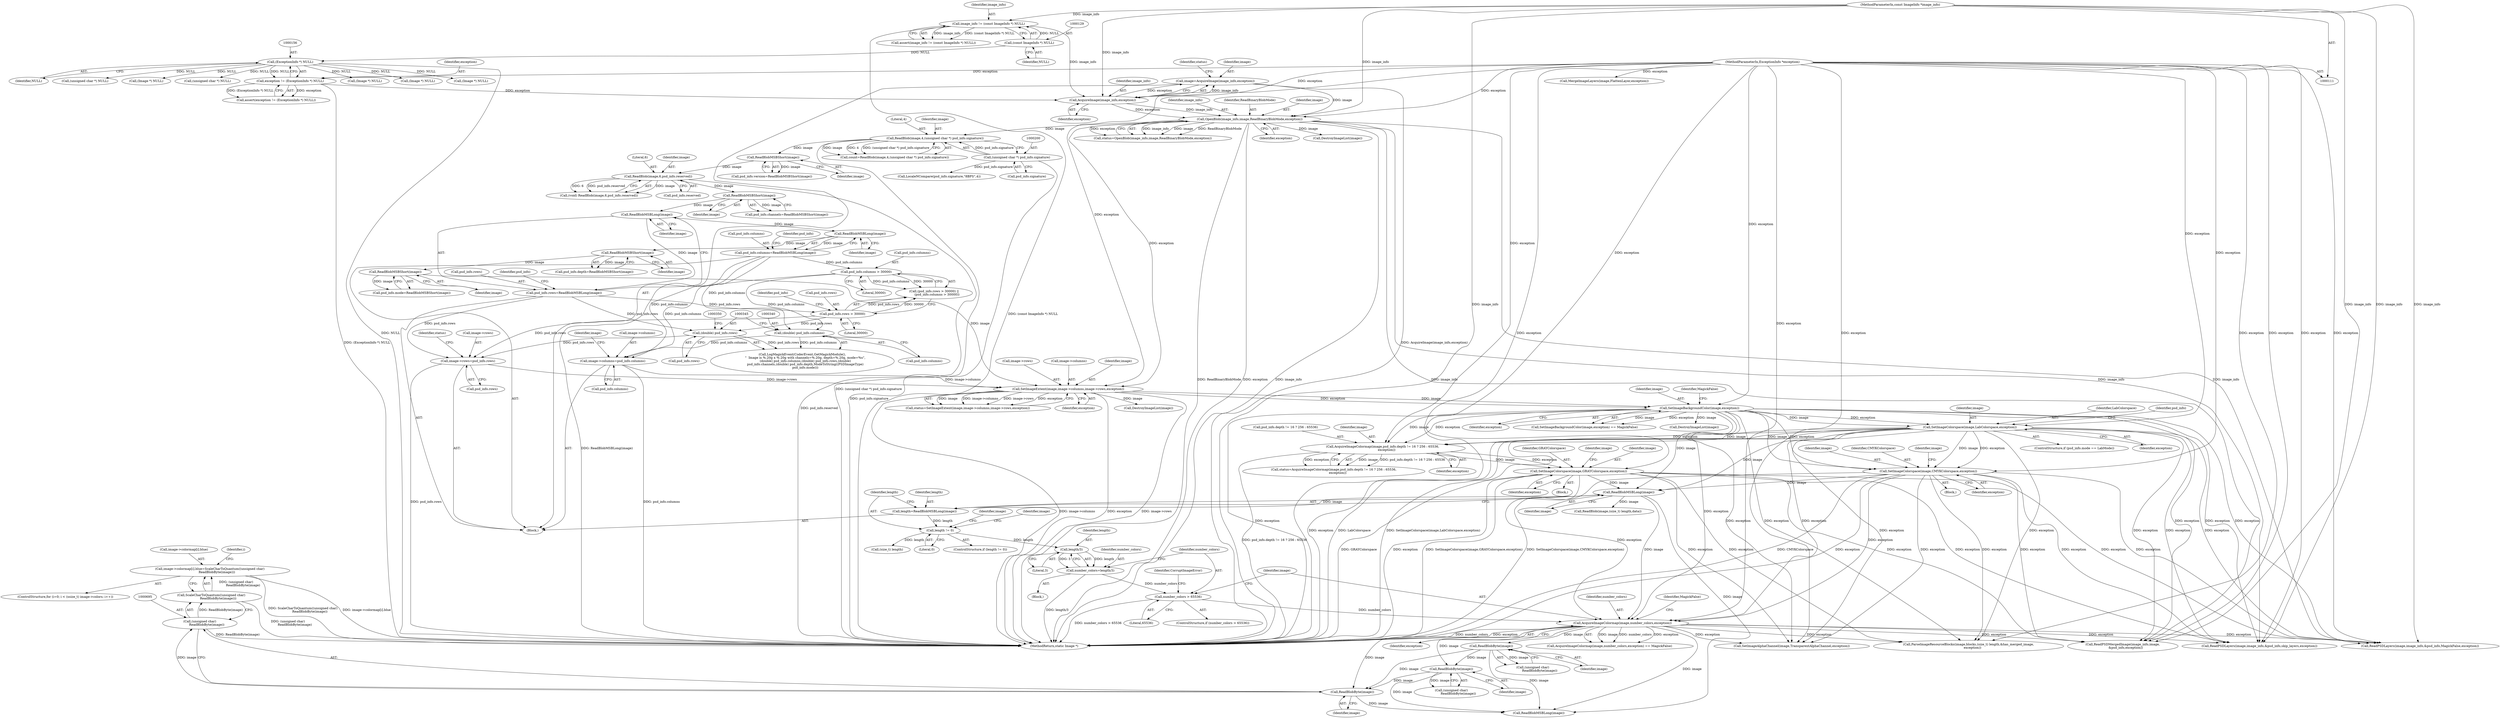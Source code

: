 digraph "0_ImageMagick_4b1b9c0522628887195bad3a6723f7000b0c9a58@array" {
"1000685" [label="(Call,image->colormap[i].blue=ScaleCharToQuantum((unsigned char)\n              ReadBlobByte(image)))"];
"1000693" [label="(Call,ScaleCharToQuantum((unsigned char)\n              ReadBlobByte(image)))"];
"1000694" [label="(Call,(unsigned char)\n              ReadBlobByte(image))"];
"1000696" [label="(Call,ReadBlobByte(image))"];
"1000612" [label="(Call,AcquireImageColormap(image,number_colors,exception))"];
"1000535" [label="(Call,ReadBlobMSBLong(image))"];
"1000436" [label="(Call,SetImageColorspace(image,CMYKColorspace,exception))"];
"1000406" [label="(Call,SetImageBackgroundColor(image,exception))"];
"1000388" [label="(Call,SetImageExtent(image,image->columns,image->rows,exception))"];
"1000325" [label="(Call,ReadBlobMSBShort(image))"];
"1000298" [label="(Call,ReadBlobMSBShort(image))"];
"1000271" [label="(Call,ReadBlobMSBLong(image))"];
"1000265" [label="(Call,ReadBlobMSBLong(image))"];
"1000250" [label="(Call,ReadBlobMSBShort(image))"];
"1000240" [label="(Call,ReadBlob(image,6,psd_info.reserved))"];
"1000208" [label="(Call,ReadBlobMSBShort(image))"];
"1000196" [label="(Call,ReadBlob(image,4,(unsigned char *) psd_info.signature))"];
"1000171" [label="(Call,OpenBlob(image_info,image,ReadBinaryBlobMode,exception))"];
"1000166" [label="(Call,AcquireImage(image_info,exception))"];
"1000126" [label="(Call,image_info != (const ImageInfo *) NULL)"];
"1000112" [label="(MethodParameterIn,const ImageInfo *image_info)"];
"1000128" [label="(Call,(const ImageInfo *) NULL)"];
"1000153" [label="(Call,exception != (ExceptionInfo *) NULL)"];
"1000113" [label="(MethodParameterIn,ExceptionInfo *exception)"];
"1000155" [label="(Call,(ExceptionInfo *) NULL)"];
"1000164" [label="(Call,image=AcquireImage(image_info,exception))"];
"1000199" [label="(Call,(unsigned char *) psd_info.signature)"];
"1000372" [label="(Call,image->columns=psd_info.columns)"];
"1000286" [label="(Call,psd_info.columns > 30000)"];
"1000267" [label="(Call,psd_info.columns=ReadBlobMSBLong(image))"];
"1000339" [label="(Call,(double) psd_info.columns)"];
"1000379" [label="(Call,image->rows=psd_info.rows)"];
"1000281" [label="(Call,psd_info.rows > 30000)"];
"1000261" [label="(Call,psd_info.rows=ReadBlobMSBLong(image))"];
"1000344" [label="(Call,(double) psd_info.rows)"];
"1000425" [label="(Call,SetImageColorspace(image,LabColorspace,exception))"];
"1000504" [label="(Call,SetImageColorspace(image,GRAYColorspace,exception))"];
"1000474" [label="(Call,AcquireImageColormap(image,psd_info.depth != 16 ? 256 : 65536,\n        exception))"];
"1000604" [label="(Call,number_colors > 65536)"];
"1000598" [label="(Call,number_colors=length/3)"];
"1000600" [label="(Call,length/3)"];
"1000538" [label="(Call,length != 0)"];
"1000533" [label="(Call,length=ReadBlobMSBLong(image))"];
"1000670" [label="(Call,ReadBlobByte(image))"];
"1000644" [label="(Call,ReadBlobByte(image))"];
"1000600" [label="(Call,length/3)"];
"1000204" [label="(Call,psd_info.version=ReadBlobMSBShort(image))"];
"1000583" [label="(Call,ReadBlob(image,(size_t) length,data))"];
"1000438" [label="(Identifier,CMYKColorspace)"];
"1000172" [label="(Identifier,image_info)"];
"1000615" [label="(Identifier,exception)"];
"1000435" [label="(Block,)"];
"1000281" [label="(Call,psd_info.rows > 30000)"];
"1000113" [label="(MethodParameterIn,ExceptionInfo *exception)"];
"1000604" [label="(Call,number_colors > 65536)"];
"1000130" [label="(Identifier,NULL)"];
"1000268" [label="(Call,psd_info.columns)"];
"1000251" [label="(Identifier,image)"];
"1000196" [label="(Call,ReadBlob(image,4,(unsigned char *) psd_info.signature))"];
"1000242" [label="(Literal,6)"];
"1000271" [label="(Call,ReadBlobMSBLong(image))"];
"1000194" [label="(Call,count=ReadBlob(image,4,(unsigned char *) psd_info.signature))"];
"1000175" [label="(Identifier,exception)"];
"1000198" [label="(Literal,4)"];
"1000407" [label="(Identifier,image)"];
"1000603" [label="(ControlStructure,if (number_colors > 65536))"];
"1000694" [label="(Call,(unsigned char)\n              ReadBlobByte(image))"];
"1000419" [label="(ControlStructure,if (psd_info.mode == LabMode))"];
"1000388" [label="(Call,SetImageExtent(image,image->columns,image->rows,exception))"];
"1000436" [label="(Call,SetImageColorspace(image,CMYKColorspace,exception))"];
"1000280" [label="(Call,(psd_info.rows > 30000) ||\n      (psd_info.columns > 30000))"];
"1000504" [label="(Call,SetImageColorspace(image,GRAYColorspace,exception))"];
"1000596" [label="(Block,)"];
"1000321" [label="(Call,psd_info.mode=ReadBlobMSBShort(image))"];
"1000262" [label="(Call,psd_info.rows)"];
"1001026" [label="(Call,SetImageAlphaChannel(image,TransparentAlphaChannel,exception))"];
"1000285" [label="(Literal,30000)"];
"1000406" [label="(Call,SetImageBackgroundColor(image,exception))"];
"1000154" [label="(Identifier,exception)"];
"1000152" [label="(Call,assert(exception != (ExceptionInfo *) NULL))"];
"1000246" [label="(Call,psd_info.channels=ReadBlobMSBShort(image))"];
"1000387" [label="(Identifier,status)"];
"1000427" [label="(Identifier,LabColorspace)"];
"1000243" [label="(Call,psd_info.reserved)"];
"1000534" [label="(Identifier,length)"];
"1000165" [label="(Identifier,image)"];
"1000965" [label="(Call,ReadPSDMergedImage(image_info,image,\n      &psd_info,exception))"];
"1000240" [label="(Call,ReadBlob(image,6,psd_info.reserved))"];
"1000917" [label="(Call,(Image *) NULL)"];
"1000616" [label="(Identifier,MagickFalse)"];
"1000126" [label="(Call,image_info != (const ImageInfo *) NULL)"];
"1000476" [label="(Call,psd_info.depth != 16 ? 256 : 65536)"];
"1000439" [label="(Identifier,exception)"];
"1000442" [label="(Identifier,image)"];
"1000545" [label="(Identifier,image)"];
"1000372" [label="(Call,image->columns=psd_info.columns)"];
"1000510" [label="(Identifier,image)"];
"1000326" [label="(Identifier,image)"];
"1000536" [label="(Identifier,image)"];
"1000168" [label="(Identifier,exception)"];
"1000805" [label="(Call,ParseImageResourceBlocks(image,blocks,(size_t) length,&has_merged_image,\n        exception))"];
"1000474" [label="(Call,AcquireImageColormap(image,psd_info.depth != 16 ? 256 : 65536,\n        exception))"];
"1000644" [label="(Call,ReadBlobByte(image))"];
"1000286" [label="(Call,psd_info.columns > 30000)"];
"1000533" [label="(Call,length=ReadBlobMSBLong(image))"];
"1000269" [label="(Identifier,psd_info)"];
"1000472" [label="(Call,status=AcquireImageColormap(image,psd_info.depth != 16 ? 256 : 65536,\n        exception))"];
"1000606" [label="(Literal,65536)"];
"1000538" [label="(Call,length != 0)"];
"1000267" [label="(Call,psd_info.columns=ReadBlobMSBLong(image))"];
"1000155" [label="(Call,(ExceptionInfo *) NULL)"];
"1000408" [label="(Identifier,exception)"];
"1000250" [label="(Call,ReadBlobMSBShort(image))"];
"1000432" [label="(Identifier,psd_info)"];
"1000723" [label="(Call,ReadBlobMSBLong(image))"];
"1000668" [label="(Call,(unsigned char)\n              ReadBlobByte(image))"];
"1000613" [label="(Identifier,image)"];
"1000484" [label="(Identifier,exception)"];
"1000396" [label="(Identifier,exception)"];
"1000125" [label="(Call,assert(image_info != (const ImageInfo *) NULL))"];
"1000612" [label="(Call,AcquireImageColormap(image,number_colors,exception))"];
"1000685" [label="(Call,image->colormap[i].blue=ScaleCharToQuantum((unsigned char)\n              ReadBlobByte(image)))"];
"1000608" [label="(Identifier,CorruptImageError)"];
"1000614" [label="(Identifier,number_colors)"];
"1000383" [label="(Call,psd_info.rows)"];
"1000153" [label="(Call,exception != (ExceptionInfo *) NULL)"];
"1000611" [label="(Call,AcquireImageColormap(image,number_colors,exception) == MagickFalse)"];
"1000277" [label="(Identifier,psd_info)"];
"1000294" [label="(Call,psd_info.depth=ReadBlobMSBShort(image))"];
"1000282" [label="(Call,psd_info.rows)"];
"1000335" [label="(Call,LogMagickEvent(CoderEvent,GetMagickModule(),\n      \"  Image is %.20g x %.20g with channels=%.20g, depth=%.20g, mode=%s\",\n      (double) psd_info.columns,(double) psd_info.rows,(double)\n      psd_info.channels,(double) psd_info.depth,ModeToString((PSDImageType)\n      psd_info.mode)))"];
"1000112" [label="(MethodParameterIn,const ImageInfo *image_info)"];
"1000380" [label="(Call,image->rows)"];
"1000672" [label="(ControlStructure,for (i=0; i < (ssize_t) image->colors; i++))"];
"1000164" [label="(Call,image=AcquireImage(image_info,exception))"];
"1000171" [label="(Call,OpenBlob(image_info,image,ReadBinaryBlobMode,exception))"];
"1000686" [label="(Call,image->colormap[i].blue)"];
"1000266" [label="(Identifier,image)"];
"1000645" [label="(Identifier,image)"];
"1000325" [label="(Call,ReadBlobMSBShort(image))"];
"1000539" [label="(Identifier,length)"];
"1000238" [label="(Call,(void) ReadBlob(image,6,psd_info.reserved))"];
"1000507" [label="(Identifier,exception)"];
"1000376" [label="(Call,psd_info.columns)"];
"1000209" [label="(Identifier,image)"];
"1000261" [label="(Call,psd_info.rows=ReadBlobMSBLong(image))"];
"1000197" [label="(Identifier,image)"];
"1000471" [label="(Block,)"];
"1000426" [label="(Identifier,image)"];
"1000405" [label="(Call,SetImageBackgroundColor(image,exception) == MagickFalse)"];
"1000166" [label="(Call,AcquireImage(image_info,exception))"];
"1000272" [label="(Identifier,image)"];
"1000601" [label="(Identifier,length)"];
"1000341" [label="(Call,psd_info.columns)"];
"1000505" [label="(Identifier,image)"];
"1000409" [label="(Identifier,MagickFalse)"];
"1000186" [label="(Call,(Image *) NULL)"];
"1000389" [label="(Identifier,image)"];
"1000170" [label="(Identifier,status)"];
"1000128" [label="(Call,(const ImageInfo *) NULL)"];
"1000339" [label="(Call,(double) psd_info.columns)"];
"1000416" [label="(Call,(Image *) NULL)"];
"1000707" [label="(Identifier,image)"];
"1001046" [label="(Call,MergeImageLayers(image,FlattenLayer,exception))"];
"1000379" [label="(Call,image->rows=psd_info.rows)"];
"1000899" [label="(Call,ReadPSDLayers(image,image_info,&psd_info,skip_layers,exception))"];
"1000425" [label="(Call,SetImageColorspace(image,LabColorspace,exception))"];
"1000241" [label="(Identifier,image)"];
"1000346" [label="(Call,psd_info.rows)"];
"1000208" [label="(Call,ReadBlobMSBShort(image))"];
"1000428" [label="(Identifier,exception)"];
"1000381" [label="(Identifier,image)"];
"1000413" [label="(Call,DestroyImageList(image))"];
"1000157" [label="(Identifier,NULL)"];
"1000693" [label="(Call,ScaleCharToQuantum((unsigned char)\n              ReadBlobByte(image)))"];
"1000670" [label="(Call,ReadBlobByte(image))"];
"1000393" [label="(Call,image->rows)"];
"1000183" [label="(Call,DestroyImageList(image))"];
"1000290" [label="(Literal,30000)"];
"1000535" [label="(Call,ReadBlobMSBLong(image))"];
"1000114" [label="(Block,)"];
"1000373" [label="(Call,image->columns)"];
"1000671" [label="(Identifier,image)"];
"1000506" [label="(Identifier,GRAYColorspace)"];
"1000201" [label="(Call,psd_info.signature)"];
"1000402" [label="(Call,DestroyImageList(image))"];
"1000299" [label="(Identifier,image)"];
"1001061" [label="(MethodReturn,static Image *)"];
"1000298" [label="(Call,ReadBlobMSBShort(image))"];
"1000265" [label="(Call,ReadBlobMSBLong(image))"];
"1000566" [label="(Call,(size_t) length)"];
"1000169" [label="(Call,status=OpenBlob(image_info,image,ReadBinaryBlobMode,exception))"];
"1000991" [label="(Call,ReadPSDLayers(image,image_info,&psd_info,MagickFalse,exception))"];
"1000598" [label="(Call,number_colors=length/3)"];
"1000437" [label="(Identifier,image)"];
"1000575" [label="(Call,(unsigned char *) NULL)"];
"1000199" [label="(Call,(unsigned char *) psd_info.signature)"];
"1000642" [label="(Call,(unsigned char)\n              ReadBlobByte(image))"];
"1000386" [label="(Call,status=SetImageExtent(image,image->columns,image->rows,exception))"];
"1000605" [label="(Identifier,number_colors)"];
"1000696" [label="(Call,ReadBlobByte(image))"];
"1001012" [label="(Call,(Image *) NULL)"];
"1000390" [label="(Call,image->columns)"];
"1000174" [label="(Identifier,ReadBinaryBlobMode)"];
"1000599" [label="(Identifier,number_colors)"];
"1000537" [label="(ControlStructure,if (length != 0))"];
"1000684" [label="(Identifier,i)"];
"1000344" [label="(Call,(double) psd_info.rows)"];
"1000127" [label="(Identifier,image_info)"];
"1000217" [label="(Call,LocaleNCompare(psd_info.signature,\"8BPS\",4))"];
"1000540" [label="(Literal,0)"];
"1000602" [label="(Literal,3)"];
"1000762" [label="(Call,(unsigned char *) NULL)"];
"1000173" [label="(Identifier,image)"];
"1000697" [label="(Identifier,image)"];
"1000287" [label="(Call,psd_info.columns)"];
"1000167" [label="(Identifier,image_info)"];
"1000475" [label="(Identifier,image)"];
"1000288" [label="(Identifier,psd_info)"];
"1000685" -> "1000672"  [label="AST: "];
"1000685" -> "1000693"  [label="CFG: "];
"1000686" -> "1000685"  [label="AST: "];
"1000693" -> "1000685"  [label="AST: "];
"1000684" -> "1000685"  [label="CFG: "];
"1000685" -> "1001061"  [label="DDG: ScaleCharToQuantum((unsigned char)\n              ReadBlobByte(image))"];
"1000685" -> "1001061"  [label="DDG: image->colormap[i].blue"];
"1000693" -> "1000685"  [label="DDG: (unsigned char)\n              ReadBlobByte(image)"];
"1000693" -> "1000694"  [label="CFG: "];
"1000694" -> "1000693"  [label="AST: "];
"1000693" -> "1001061"  [label="DDG: (unsigned char)\n              ReadBlobByte(image)"];
"1000694" -> "1000693"  [label="DDG: ReadBlobByte(image)"];
"1000694" -> "1000696"  [label="CFG: "];
"1000695" -> "1000694"  [label="AST: "];
"1000696" -> "1000694"  [label="AST: "];
"1000694" -> "1001061"  [label="DDG: ReadBlobByte(image)"];
"1000696" -> "1000694"  [label="DDG: image"];
"1000696" -> "1000697"  [label="CFG: "];
"1000697" -> "1000696"  [label="AST: "];
"1000612" -> "1000696"  [label="DDG: image"];
"1000670" -> "1000696"  [label="DDG: image"];
"1000644" -> "1000696"  [label="DDG: image"];
"1000696" -> "1000723"  [label="DDG: image"];
"1000612" -> "1000611"  [label="AST: "];
"1000612" -> "1000615"  [label="CFG: "];
"1000613" -> "1000612"  [label="AST: "];
"1000614" -> "1000612"  [label="AST: "];
"1000615" -> "1000612"  [label="AST: "];
"1000616" -> "1000612"  [label="CFG: "];
"1000612" -> "1001061"  [label="DDG: number_colors"];
"1000612" -> "1001061"  [label="DDG: exception"];
"1000612" -> "1000611"  [label="DDG: image"];
"1000612" -> "1000611"  [label="DDG: number_colors"];
"1000612" -> "1000611"  [label="DDG: exception"];
"1000535" -> "1000612"  [label="DDG: image"];
"1000604" -> "1000612"  [label="DDG: number_colors"];
"1000425" -> "1000612"  [label="DDG: exception"];
"1000504" -> "1000612"  [label="DDG: exception"];
"1000406" -> "1000612"  [label="DDG: exception"];
"1000436" -> "1000612"  [label="DDG: exception"];
"1000113" -> "1000612"  [label="DDG: exception"];
"1000612" -> "1000644"  [label="DDG: image"];
"1000612" -> "1000670"  [label="DDG: image"];
"1000612" -> "1000723"  [label="DDG: image"];
"1000612" -> "1000805"  [label="DDG: exception"];
"1000612" -> "1000899"  [label="DDG: exception"];
"1000612" -> "1000965"  [label="DDG: exception"];
"1000612" -> "1000991"  [label="DDG: exception"];
"1000612" -> "1001026"  [label="DDG: exception"];
"1000535" -> "1000533"  [label="AST: "];
"1000535" -> "1000536"  [label="CFG: "];
"1000536" -> "1000535"  [label="AST: "];
"1000533" -> "1000535"  [label="CFG: "];
"1000535" -> "1000533"  [label="DDG: image"];
"1000436" -> "1000535"  [label="DDG: image"];
"1000406" -> "1000535"  [label="DDG: image"];
"1000425" -> "1000535"  [label="DDG: image"];
"1000504" -> "1000535"  [label="DDG: image"];
"1000535" -> "1000583"  [label="DDG: image"];
"1000535" -> "1000723"  [label="DDG: image"];
"1000436" -> "1000435"  [label="AST: "];
"1000436" -> "1000439"  [label="CFG: "];
"1000437" -> "1000436"  [label="AST: "];
"1000438" -> "1000436"  [label="AST: "];
"1000439" -> "1000436"  [label="AST: "];
"1000442" -> "1000436"  [label="CFG: "];
"1000436" -> "1001061"  [label="DDG: SetImageColorspace(image,CMYKColorspace,exception)"];
"1000436" -> "1001061"  [label="DDG: CMYKColorspace"];
"1000436" -> "1001061"  [label="DDG: exception"];
"1000406" -> "1000436"  [label="DDG: image"];
"1000406" -> "1000436"  [label="DDG: exception"];
"1000425" -> "1000436"  [label="DDG: image"];
"1000425" -> "1000436"  [label="DDG: exception"];
"1000113" -> "1000436"  [label="DDG: exception"];
"1000436" -> "1000805"  [label="DDG: exception"];
"1000436" -> "1000899"  [label="DDG: exception"];
"1000436" -> "1000965"  [label="DDG: exception"];
"1000436" -> "1000991"  [label="DDG: exception"];
"1000436" -> "1001026"  [label="DDG: exception"];
"1000406" -> "1000405"  [label="AST: "];
"1000406" -> "1000408"  [label="CFG: "];
"1000407" -> "1000406"  [label="AST: "];
"1000408" -> "1000406"  [label="AST: "];
"1000409" -> "1000406"  [label="CFG: "];
"1000406" -> "1001061"  [label="DDG: exception"];
"1000406" -> "1000405"  [label="DDG: image"];
"1000406" -> "1000405"  [label="DDG: exception"];
"1000388" -> "1000406"  [label="DDG: image"];
"1000388" -> "1000406"  [label="DDG: exception"];
"1000113" -> "1000406"  [label="DDG: exception"];
"1000406" -> "1000413"  [label="DDG: image"];
"1000406" -> "1000425"  [label="DDG: image"];
"1000406" -> "1000425"  [label="DDG: exception"];
"1000406" -> "1000474"  [label="DDG: image"];
"1000406" -> "1000474"  [label="DDG: exception"];
"1000406" -> "1000805"  [label="DDG: exception"];
"1000406" -> "1000899"  [label="DDG: exception"];
"1000406" -> "1000965"  [label="DDG: exception"];
"1000406" -> "1000991"  [label="DDG: exception"];
"1000406" -> "1001026"  [label="DDG: exception"];
"1000388" -> "1000386"  [label="AST: "];
"1000388" -> "1000396"  [label="CFG: "];
"1000389" -> "1000388"  [label="AST: "];
"1000390" -> "1000388"  [label="AST: "];
"1000393" -> "1000388"  [label="AST: "];
"1000396" -> "1000388"  [label="AST: "];
"1000386" -> "1000388"  [label="CFG: "];
"1000388" -> "1001061"  [label="DDG: exception"];
"1000388" -> "1001061"  [label="DDG: image->rows"];
"1000388" -> "1001061"  [label="DDG: image->columns"];
"1000388" -> "1000386"  [label="DDG: image"];
"1000388" -> "1000386"  [label="DDG: image->columns"];
"1000388" -> "1000386"  [label="DDG: image->rows"];
"1000388" -> "1000386"  [label="DDG: exception"];
"1000325" -> "1000388"  [label="DDG: image"];
"1000372" -> "1000388"  [label="DDG: image->columns"];
"1000379" -> "1000388"  [label="DDG: image->rows"];
"1000171" -> "1000388"  [label="DDG: exception"];
"1000113" -> "1000388"  [label="DDG: exception"];
"1000388" -> "1000402"  [label="DDG: image"];
"1000325" -> "1000321"  [label="AST: "];
"1000325" -> "1000326"  [label="CFG: "];
"1000326" -> "1000325"  [label="AST: "];
"1000321" -> "1000325"  [label="CFG: "];
"1000325" -> "1000321"  [label="DDG: image"];
"1000298" -> "1000325"  [label="DDG: image"];
"1000298" -> "1000294"  [label="AST: "];
"1000298" -> "1000299"  [label="CFG: "];
"1000299" -> "1000298"  [label="AST: "];
"1000294" -> "1000298"  [label="CFG: "];
"1000298" -> "1000294"  [label="DDG: image"];
"1000271" -> "1000298"  [label="DDG: image"];
"1000271" -> "1000267"  [label="AST: "];
"1000271" -> "1000272"  [label="CFG: "];
"1000272" -> "1000271"  [label="AST: "];
"1000267" -> "1000271"  [label="CFG: "];
"1000271" -> "1000267"  [label="DDG: image"];
"1000265" -> "1000271"  [label="DDG: image"];
"1000265" -> "1000261"  [label="AST: "];
"1000265" -> "1000266"  [label="CFG: "];
"1000266" -> "1000265"  [label="AST: "];
"1000261" -> "1000265"  [label="CFG: "];
"1000265" -> "1000261"  [label="DDG: image"];
"1000250" -> "1000265"  [label="DDG: image"];
"1000250" -> "1000246"  [label="AST: "];
"1000250" -> "1000251"  [label="CFG: "];
"1000251" -> "1000250"  [label="AST: "];
"1000246" -> "1000250"  [label="CFG: "];
"1000250" -> "1000246"  [label="DDG: image"];
"1000240" -> "1000250"  [label="DDG: image"];
"1000240" -> "1000238"  [label="AST: "];
"1000240" -> "1000243"  [label="CFG: "];
"1000241" -> "1000240"  [label="AST: "];
"1000242" -> "1000240"  [label="AST: "];
"1000243" -> "1000240"  [label="AST: "];
"1000238" -> "1000240"  [label="CFG: "];
"1000240" -> "1001061"  [label="DDG: psd_info.reserved"];
"1000240" -> "1000238"  [label="DDG: image"];
"1000240" -> "1000238"  [label="DDG: 6"];
"1000240" -> "1000238"  [label="DDG: psd_info.reserved"];
"1000208" -> "1000240"  [label="DDG: image"];
"1000208" -> "1000204"  [label="AST: "];
"1000208" -> "1000209"  [label="CFG: "];
"1000209" -> "1000208"  [label="AST: "];
"1000204" -> "1000208"  [label="CFG: "];
"1000208" -> "1000204"  [label="DDG: image"];
"1000196" -> "1000208"  [label="DDG: image"];
"1000196" -> "1000194"  [label="AST: "];
"1000196" -> "1000199"  [label="CFG: "];
"1000197" -> "1000196"  [label="AST: "];
"1000198" -> "1000196"  [label="AST: "];
"1000199" -> "1000196"  [label="AST: "];
"1000194" -> "1000196"  [label="CFG: "];
"1000196" -> "1001061"  [label="DDG: (unsigned char *) psd_info.signature"];
"1000196" -> "1000194"  [label="DDG: image"];
"1000196" -> "1000194"  [label="DDG: 4"];
"1000196" -> "1000194"  [label="DDG: (unsigned char *) psd_info.signature"];
"1000171" -> "1000196"  [label="DDG: image"];
"1000199" -> "1000196"  [label="DDG: psd_info.signature"];
"1000171" -> "1000169"  [label="AST: "];
"1000171" -> "1000175"  [label="CFG: "];
"1000172" -> "1000171"  [label="AST: "];
"1000173" -> "1000171"  [label="AST: "];
"1000174" -> "1000171"  [label="AST: "];
"1000175" -> "1000171"  [label="AST: "];
"1000169" -> "1000171"  [label="CFG: "];
"1000171" -> "1001061"  [label="DDG: image_info"];
"1000171" -> "1001061"  [label="DDG: ReadBinaryBlobMode"];
"1000171" -> "1001061"  [label="DDG: exception"];
"1000171" -> "1000169"  [label="DDG: image_info"];
"1000171" -> "1000169"  [label="DDG: image"];
"1000171" -> "1000169"  [label="DDG: ReadBinaryBlobMode"];
"1000171" -> "1000169"  [label="DDG: exception"];
"1000166" -> "1000171"  [label="DDG: image_info"];
"1000166" -> "1000171"  [label="DDG: exception"];
"1000112" -> "1000171"  [label="DDG: image_info"];
"1000164" -> "1000171"  [label="DDG: image"];
"1000113" -> "1000171"  [label="DDG: exception"];
"1000171" -> "1000183"  [label="DDG: image"];
"1000171" -> "1000899"  [label="DDG: image_info"];
"1000171" -> "1000965"  [label="DDG: image_info"];
"1000171" -> "1000991"  [label="DDG: image_info"];
"1000166" -> "1000164"  [label="AST: "];
"1000166" -> "1000168"  [label="CFG: "];
"1000167" -> "1000166"  [label="AST: "];
"1000168" -> "1000166"  [label="AST: "];
"1000164" -> "1000166"  [label="CFG: "];
"1000166" -> "1000164"  [label="DDG: image_info"];
"1000166" -> "1000164"  [label="DDG: exception"];
"1000126" -> "1000166"  [label="DDG: image_info"];
"1000112" -> "1000166"  [label="DDG: image_info"];
"1000153" -> "1000166"  [label="DDG: exception"];
"1000113" -> "1000166"  [label="DDG: exception"];
"1000126" -> "1000125"  [label="AST: "];
"1000126" -> "1000128"  [label="CFG: "];
"1000127" -> "1000126"  [label="AST: "];
"1000128" -> "1000126"  [label="AST: "];
"1000125" -> "1000126"  [label="CFG: "];
"1000126" -> "1001061"  [label="DDG: (const ImageInfo *) NULL"];
"1000126" -> "1000125"  [label="DDG: image_info"];
"1000126" -> "1000125"  [label="DDG: (const ImageInfo *) NULL"];
"1000112" -> "1000126"  [label="DDG: image_info"];
"1000128" -> "1000126"  [label="DDG: NULL"];
"1000112" -> "1000111"  [label="AST: "];
"1000112" -> "1001061"  [label="DDG: image_info"];
"1000112" -> "1000899"  [label="DDG: image_info"];
"1000112" -> "1000965"  [label="DDG: image_info"];
"1000112" -> "1000991"  [label="DDG: image_info"];
"1000128" -> "1000130"  [label="CFG: "];
"1000129" -> "1000128"  [label="AST: "];
"1000130" -> "1000128"  [label="AST: "];
"1000128" -> "1000155"  [label="DDG: NULL"];
"1000153" -> "1000152"  [label="AST: "];
"1000153" -> "1000155"  [label="CFG: "];
"1000154" -> "1000153"  [label="AST: "];
"1000155" -> "1000153"  [label="AST: "];
"1000152" -> "1000153"  [label="CFG: "];
"1000153" -> "1001061"  [label="DDG: (ExceptionInfo *) NULL"];
"1000153" -> "1000152"  [label="DDG: exception"];
"1000153" -> "1000152"  [label="DDG: (ExceptionInfo *) NULL"];
"1000113" -> "1000153"  [label="DDG: exception"];
"1000155" -> "1000153"  [label="DDG: NULL"];
"1000113" -> "1000111"  [label="AST: "];
"1000113" -> "1001061"  [label="DDG: exception"];
"1000113" -> "1000425"  [label="DDG: exception"];
"1000113" -> "1000474"  [label="DDG: exception"];
"1000113" -> "1000504"  [label="DDG: exception"];
"1000113" -> "1000805"  [label="DDG: exception"];
"1000113" -> "1000899"  [label="DDG: exception"];
"1000113" -> "1000965"  [label="DDG: exception"];
"1000113" -> "1000991"  [label="DDG: exception"];
"1000113" -> "1001026"  [label="DDG: exception"];
"1000113" -> "1001046"  [label="DDG: exception"];
"1000155" -> "1000157"  [label="CFG: "];
"1000156" -> "1000155"  [label="AST: "];
"1000157" -> "1000155"  [label="AST: "];
"1000155" -> "1001061"  [label="DDG: NULL"];
"1000155" -> "1000186"  [label="DDG: NULL"];
"1000155" -> "1000416"  [label="DDG: NULL"];
"1000155" -> "1000575"  [label="DDG: NULL"];
"1000155" -> "1000762"  [label="DDG: NULL"];
"1000155" -> "1000917"  [label="DDG: NULL"];
"1000155" -> "1001012"  [label="DDG: NULL"];
"1000164" -> "1000114"  [label="AST: "];
"1000165" -> "1000164"  [label="AST: "];
"1000170" -> "1000164"  [label="CFG: "];
"1000164" -> "1001061"  [label="DDG: AcquireImage(image_info,exception)"];
"1000199" -> "1000201"  [label="CFG: "];
"1000200" -> "1000199"  [label="AST: "];
"1000201" -> "1000199"  [label="AST: "];
"1000199" -> "1001061"  [label="DDG: psd_info.signature"];
"1000199" -> "1000217"  [label="DDG: psd_info.signature"];
"1000372" -> "1000114"  [label="AST: "];
"1000372" -> "1000376"  [label="CFG: "];
"1000373" -> "1000372"  [label="AST: "];
"1000376" -> "1000372"  [label="AST: "];
"1000381" -> "1000372"  [label="CFG: "];
"1000372" -> "1001061"  [label="DDG: psd_info.columns"];
"1000286" -> "1000372"  [label="DDG: psd_info.columns"];
"1000267" -> "1000372"  [label="DDG: psd_info.columns"];
"1000339" -> "1000372"  [label="DDG: psd_info.columns"];
"1000286" -> "1000280"  [label="AST: "];
"1000286" -> "1000290"  [label="CFG: "];
"1000287" -> "1000286"  [label="AST: "];
"1000290" -> "1000286"  [label="AST: "];
"1000280" -> "1000286"  [label="CFG: "];
"1000286" -> "1000280"  [label="DDG: psd_info.columns"];
"1000286" -> "1000280"  [label="DDG: 30000"];
"1000267" -> "1000286"  [label="DDG: psd_info.columns"];
"1000286" -> "1000339"  [label="DDG: psd_info.columns"];
"1000267" -> "1000114"  [label="AST: "];
"1000268" -> "1000267"  [label="AST: "];
"1000277" -> "1000267"  [label="CFG: "];
"1000267" -> "1001061"  [label="DDG: ReadBlobMSBLong(image)"];
"1000267" -> "1000339"  [label="DDG: psd_info.columns"];
"1000339" -> "1000335"  [label="AST: "];
"1000339" -> "1000341"  [label="CFG: "];
"1000340" -> "1000339"  [label="AST: "];
"1000341" -> "1000339"  [label="AST: "];
"1000345" -> "1000339"  [label="CFG: "];
"1000339" -> "1000335"  [label="DDG: psd_info.columns"];
"1000379" -> "1000114"  [label="AST: "];
"1000379" -> "1000383"  [label="CFG: "];
"1000380" -> "1000379"  [label="AST: "];
"1000383" -> "1000379"  [label="AST: "];
"1000387" -> "1000379"  [label="CFG: "];
"1000379" -> "1001061"  [label="DDG: psd_info.rows"];
"1000281" -> "1000379"  [label="DDG: psd_info.rows"];
"1000261" -> "1000379"  [label="DDG: psd_info.rows"];
"1000344" -> "1000379"  [label="DDG: psd_info.rows"];
"1000281" -> "1000280"  [label="AST: "];
"1000281" -> "1000285"  [label="CFG: "];
"1000282" -> "1000281"  [label="AST: "];
"1000285" -> "1000281"  [label="AST: "];
"1000288" -> "1000281"  [label="CFG: "];
"1000280" -> "1000281"  [label="CFG: "];
"1000281" -> "1000280"  [label="DDG: psd_info.rows"];
"1000281" -> "1000280"  [label="DDG: 30000"];
"1000261" -> "1000281"  [label="DDG: psd_info.rows"];
"1000281" -> "1000344"  [label="DDG: psd_info.rows"];
"1000261" -> "1000114"  [label="AST: "];
"1000262" -> "1000261"  [label="AST: "];
"1000269" -> "1000261"  [label="CFG: "];
"1000261" -> "1000344"  [label="DDG: psd_info.rows"];
"1000344" -> "1000335"  [label="AST: "];
"1000344" -> "1000346"  [label="CFG: "];
"1000345" -> "1000344"  [label="AST: "];
"1000346" -> "1000344"  [label="AST: "];
"1000350" -> "1000344"  [label="CFG: "];
"1000344" -> "1000335"  [label="DDG: psd_info.rows"];
"1000425" -> "1000419"  [label="AST: "];
"1000425" -> "1000428"  [label="CFG: "];
"1000426" -> "1000425"  [label="AST: "];
"1000427" -> "1000425"  [label="AST: "];
"1000428" -> "1000425"  [label="AST: "];
"1000432" -> "1000425"  [label="CFG: "];
"1000425" -> "1001061"  [label="DDG: exception"];
"1000425" -> "1001061"  [label="DDG: LabColorspace"];
"1000425" -> "1001061"  [label="DDG: SetImageColorspace(image,LabColorspace,exception)"];
"1000425" -> "1000474"  [label="DDG: image"];
"1000425" -> "1000474"  [label="DDG: exception"];
"1000425" -> "1000805"  [label="DDG: exception"];
"1000425" -> "1000899"  [label="DDG: exception"];
"1000425" -> "1000965"  [label="DDG: exception"];
"1000425" -> "1000991"  [label="DDG: exception"];
"1000425" -> "1001026"  [label="DDG: exception"];
"1000504" -> "1000471"  [label="AST: "];
"1000504" -> "1000507"  [label="CFG: "];
"1000505" -> "1000504"  [label="AST: "];
"1000506" -> "1000504"  [label="AST: "];
"1000507" -> "1000504"  [label="AST: "];
"1000510" -> "1000504"  [label="CFG: "];
"1000504" -> "1001061"  [label="DDG: GRAYColorspace"];
"1000504" -> "1001061"  [label="DDG: exception"];
"1000504" -> "1001061"  [label="DDG: SetImageColorspace(image,GRAYColorspace,exception)"];
"1000474" -> "1000504"  [label="DDG: image"];
"1000474" -> "1000504"  [label="DDG: exception"];
"1000504" -> "1000805"  [label="DDG: exception"];
"1000504" -> "1000899"  [label="DDG: exception"];
"1000504" -> "1000965"  [label="DDG: exception"];
"1000504" -> "1000991"  [label="DDG: exception"];
"1000504" -> "1001026"  [label="DDG: exception"];
"1000474" -> "1000472"  [label="AST: "];
"1000474" -> "1000484"  [label="CFG: "];
"1000475" -> "1000474"  [label="AST: "];
"1000476" -> "1000474"  [label="AST: "];
"1000484" -> "1000474"  [label="AST: "];
"1000472" -> "1000474"  [label="CFG: "];
"1000474" -> "1001061"  [label="DDG: psd_info.depth != 16 ? 256 : 65536"];
"1000474" -> "1000472"  [label="DDG: image"];
"1000474" -> "1000472"  [label="DDG: psd_info.depth != 16 ? 256 : 65536"];
"1000474" -> "1000472"  [label="DDG: exception"];
"1000604" -> "1000603"  [label="AST: "];
"1000604" -> "1000606"  [label="CFG: "];
"1000605" -> "1000604"  [label="AST: "];
"1000606" -> "1000604"  [label="AST: "];
"1000608" -> "1000604"  [label="CFG: "];
"1000613" -> "1000604"  [label="CFG: "];
"1000604" -> "1001061"  [label="DDG: number_colors > 65536"];
"1000598" -> "1000604"  [label="DDG: number_colors"];
"1000598" -> "1000596"  [label="AST: "];
"1000598" -> "1000600"  [label="CFG: "];
"1000599" -> "1000598"  [label="AST: "];
"1000600" -> "1000598"  [label="AST: "];
"1000605" -> "1000598"  [label="CFG: "];
"1000598" -> "1001061"  [label="DDG: length/3"];
"1000600" -> "1000598"  [label="DDG: length"];
"1000600" -> "1000598"  [label="DDG: 3"];
"1000600" -> "1000602"  [label="CFG: "];
"1000601" -> "1000600"  [label="AST: "];
"1000602" -> "1000600"  [label="AST: "];
"1000538" -> "1000600"  [label="DDG: length"];
"1000538" -> "1000537"  [label="AST: "];
"1000538" -> "1000540"  [label="CFG: "];
"1000539" -> "1000538"  [label="AST: "];
"1000540" -> "1000538"  [label="AST: "];
"1000545" -> "1000538"  [label="CFG: "];
"1000707" -> "1000538"  [label="CFG: "];
"1000533" -> "1000538"  [label="DDG: length"];
"1000538" -> "1000566"  [label="DDG: length"];
"1000533" -> "1000114"  [label="AST: "];
"1000534" -> "1000533"  [label="AST: "];
"1000539" -> "1000533"  [label="CFG: "];
"1000670" -> "1000668"  [label="AST: "];
"1000670" -> "1000671"  [label="CFG: "];
"1000671" -> "1000670"  [label="AST: "];
"1000668" -> "1000670"  [label="CFG: "];
"1000670" -> "1000668"  [label="DDG: image"];
"1000644" -> "1000670"  [label="DDG: image"];
"1000670" -> "1000723"  [label="DDG: image"];
"1000644" -> "1000642"  [label="AST: "];
"1000644" -> "1000645"  [label="CFG: "];
"1000645" -> "1000644"  [label="AST: "];
"1000642" -> "1000644"  [label="CFG: "];
"1000644" -> "1000642"  [label="DDG: image"];
"1000644" -> "1000723"  [label="DDG: image"];
}
